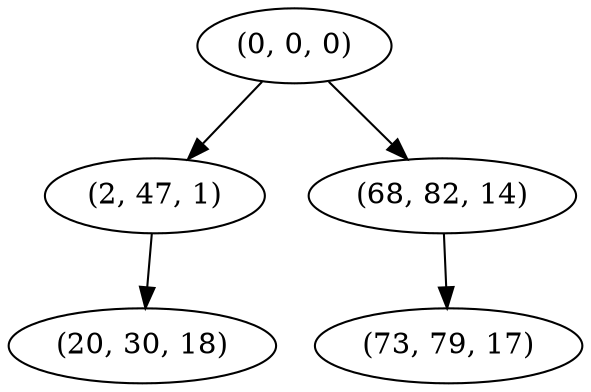 digraph tree {
    "(0, 0, 0)";
    "(2, 47, 1)";
    "(20, 30, 18)";
    "(68, 82, 14)";
    "(73, 79, 17)";
    "(0, 0, 0)" -> "(2, 47, 1)";
    "(0, 0, 0)" -> "(68, 82, 14)";
    "(2, 47, 1)" -> "(20, 30, 18)";
    "(68, 82, 14)" -> "(73, 79, 17)";
}
